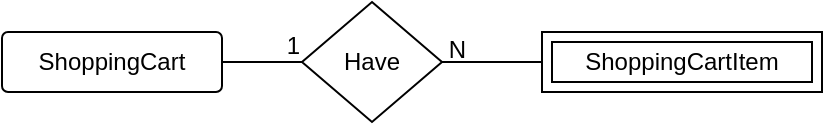<mxfile version="24.7.17">
  <diagram name="Page-1" id="dUEeAkdOdskUARuqkpku">
    <mxGraphModel dx="3774" dy="2297" grid="1" gridSize="10" guides="1" tooltips="1" connect="1" arrows="1" fold="1" page="1" pageScale="1" pageWidth="850" pageHeight="1100" math="0" shadow="0">
      <root>
        <mxCell id="0" />
        <mxCell id="1" parent="0" />
        <mxCell id="53fV7awexfVIfZhia3ub-1" value="ShoppingCart" style="rounded=1;arcSize=10;whiteSpace=wrap;html=1;align=center;container=1;" vertex="1" collapsed="1" parent="1">
          <mxGeometry x="-1480" y="-725" width="110" height="30" as="geometry">
            <mxRectangle x="-1637.5" y="-380" width="202.5" height="130" as="alternateBounds" />
          </mxGeometry>
        </mxCell>
        <mxCell id="53fV7awexfVIfZhia3ub-2" value="" style="shape=table;startSize=0;container=1;collapsible=1;childLayout=tableLayout;fixedRows=1;rowLines=0;fontStyle=0;align=center;resizeLast=1;strokeColor=none;fillColor=none;collapsible=0;" vertex="1" parent="53fV7awexfVIfZhia3ub-1">
          <mxGeometry x="22.5" y="20" width="180" height="30" as="geometry" />
        </mxCell>
        <mxCell id="53fV7awexfVIfZhia3ub-3" value="" style="shape=tableRow;horizontal=0;startSize=0;swimlaneHead=0;swimlaneBody=0;fillColor=none;collapsible=0;dropTarget=0;points=[[0,0.5],[1,0.5]];portConstraint=eastwest;top=0;left=0;right=0;bottom=0;" vertex="1" parent="53fV7awexfVIfZhia3ub-2">
          <mxGeometry width="180" height="30" as="geometry" />
        </mxCell>
        <mxCell id="53fV7awexfVIfZhia3ub-4" value="FK" style="shape=partialRectangle;connectable=0;fillColor=none;top=0;left=0;bottom=0;right=0;fontStyle=0;overflow=hidden;whiteSpace=wrap;html=1;" vertex="1" parent="53fV7awexfVIfZhia3ub-3">
          <mxGeometry width="30" height="30" as="geometry">
            <mxRectangle width="30" height="30" as="alternateBounds" />
          </mxGeometry>
        </mxCell>
        <mxCell id="53fV7awexfVIfZhia3ub-5" value="UserId" style="shape=partialRectangle;connectable=0;fillColor=none;top=0;left=0;bottom=0;right=0;align=left;spacingLeft=6;fontStyle=0;overflow=hidden;whiteSpace=wrap;html=1;" vertex="1" parent="53fV7awexfVIfZhia3ub-3">
          <mxGeometry x="30" width="150" height="30" as="geometry">
            <mxRectangle width="150" height="30" as="alternateBounds" />
          </mxGeometry>
        </mxCell>
        <mxCell id="53fV7awexfVIfZhia3ub-6" value="ShoppingCartItem" style="shape=ext;margin=3;double=1;whiteSpace=wrap;html=1;align=center;container=1;" vertex="1" collapsed="1" parent="1">
          <mxGeometry x="-1210" y="-725" width="140" height="30" as="geometry">
            <mxRectangle x="-1370" y="-380" width="270" height="140" as="alternateBounds" />
          </mxGeometry>
        </mxCell>
        <mxCell id="53fV7awexfVIfZhia3ub-7" value="" style="shape=table;startSize=0;container=1;collapsible=1;childLayout=tableLayout;fixedRows=1;rowLines=0;fontStyle=0;align=center;resizeLast=1;strokeColor=none;fillColor=none;collapsible=0;" vertex="1" parent="53fV7awexfVIfZhia3ub-6">
          <mxGeometry x="45" y="20" width="180" height="30" as="geometry" />
        </mxCell>
        <mxCell id="53fV7awexfVIfZhia3ub-8" value="" style="shape=tableRow;horizontal=0;startSize=0;swimlaneHead=0;swimlaneBody=0;fillColor=none;collapsible=0;dropTarget=0;points=[[0,0.5],[1,0.5]];portConstraint=eastwest;top=0;left=0;right=0;bottom=0;" vertex="1" parent="53fV7awexfVIfZhia3ub-7">
          <mxGeometry width="180" height="30" as="geometry" />
        </mxCell>
        <mxCell id="53fV7awexfVIfZhia3ub-9" value="WK" style="shape=partialRectangle;connectable=0;fillColor=none;top=0;left=0;bottom=0;right=0;fontStyle=0;overflow=hidden;whiteSpace=wrap;html=1;" vertex="1" parent="53fV7awexfVIfZhia3ub-8">
          <mxGeometry width="30" height="30" as="geometry">
            <mxRectangle width="30" height="30" as="alternateBounds" />
          </mxGeometry>
        </mxCell>
        <mxCell id="53fV7awexfVIfZhia3ub-10" value="CourseId" style="shape=partialRectangle;connectable=0;fillColor=none;top=0;left=0;bottom=0;right=0;align=left;spacingLeft=6;fontStyle=0;overflow=hidden;whiteSpace=wrap;html=1;" vertex="1" parent="53fV7awexfVIfZhia3ub-8">
          <mxGeometry x="30" width="150" height="30" as="geometry">
            <mxRectangle width="150" height="30" as="alternateBounds" />
          </mxGeometry>
        </mxCell>
        <mxCell id="53fV7awexfVIfZhia3ub-11" value="Have" style="shape=rhombus;perimeter=rhombusPerimeter;whiteSpace=wrap;html=1;align=center;" vertex="1" parent="1">
          <mxGeometry x="-1330" y="-740" width="70" height="60" as="geometry" />
        </mxCell>
        <mxCell id="53fV7awexfVIfZhia3ub-12" value="" style="endArrow=none;html=1;rounded=0;" edge="1" parent="1" source="53fV7awexfVIfZhia3ub-6" target="53fV7awexfVIfZhia3ub-11">
          <mxGeometry relative="1" as="geometry">
            <mxPoint x="-1432.92" y="-610" as="sourcePoint" />
            <mxPoint x="-1272.92" y="-610" as="targetPoint" />
          </mxGeometry>
        </mxCell>
        <mxCell id="53fV7awexfVIfZhia3ub-13" value="N" style="resizable=0;html=1;whiteSpace=wrap;align=right;verticalAlign=bottom;" connectable="0" vertex="1" parent="53fV7awexfVIfZhia3ub-12">
          <mxGeometry x="1" relative="1" as="geometry">
            <mxPoint x="13" y="2" as="offset" />
          </mxGeometry>
        </mxCell>
        <mxCell id="53fV7awexfVIfZhia3ub-14" value="" style="endArrow=none;html=1;rounded=0;" edge="1" parent="1" source="53fV7awexfVIfZhia3ub-1" target="53fV7awexfVIfZhia3ub-11">
          <mxGeometry relative="1" as="geometry">
            <mxPoint x="-1355.003" y="-730" as="sourcePoint" />
            <mxPoint x="-1252.92" y="-670" as="targetPoint" />
          </mxGeometry>
        </mxCell>
        <mxCell id="53fV7awexfVIfZhia3ub-15" value="1" style="resizable=0;html=1;whiteSpace=wrap;align=right;verticalAlign=bottom;" connectable="0" vertex="1" parent="53fV7awexfVIfZhia3ub-14">
          <mxGeometry x="1" relative="1" as="geometry" />
        </mxCell>
      </root>
    </mxGraphModel>
  </diagram>
</mxfile>
